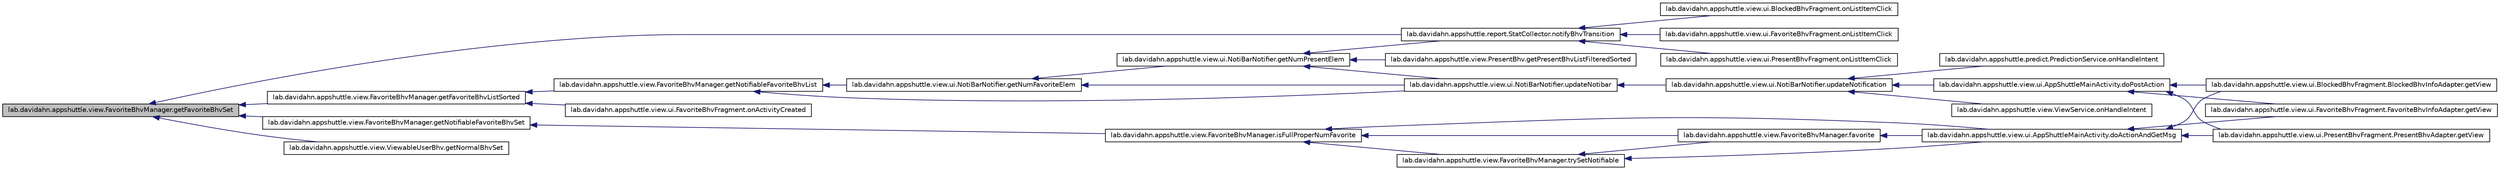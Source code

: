digraph G
{
 // INTERACTIVE_SVG=YES
  edge [fontname="Helvetica",fontsize="10",labelfontname="Helvetica",labelfontsize="10"];
  node [fontname="Helvetica",fontsize="10",shape=record];
  rankdir="LR";
  Node1 [label="lab.davidahn.appshuttle.view.FavoriteBhvManager.getFavoriteBhvSet",height=0.2,width=0.4,color="black", fillcolor="grey75", style="filled" fontcolor="black"];
  Node1 -> Node2 [dir="back",color="midnightblue",fontsize="10",style="solid"];
  Node2 [label="lab.davidahn.appshuttle.report.StatCollector.notifyBhvTransition",height=0.2,width=0.4,color="black", fillcolor="white", style="filled",URL="$classlab_1_1davidahn_1_1appshuttle_1_1report_1_1_stat_collector.html#a5bd75c6d139e4eca7332a424e2d346bc"];
  Node2 -> Node3 [dir="back",color="midnightblue",fontsize="10",style="solid"];
  Node3 [label="lab.davidahn.appshuttle.view.ui.BlockedBhvFragment.onListItemClick",height=0.2,width=0.4,color="black", fillcolor="white", style="filled",URL="$classlab_1_1davidahn_1_1appshuttle_1_1view_1_1ui_1_1_blocked_bhv_fragment.html#a1e667f2329fe439b56161a5e5dd0c562"];
  Node2 -> Node4 [dir="back",color="midnightblue",fontsize="10",style="solid"];
  Node4 [label="lab.davidahn.appshuttle.view.ui.FavoriteBhvFragment.onListItemClick",height=0.2,width=0.4,color="black", fillcolor="white", style="filled",URL="$classlab_1_1davidahn_1_1appshuttle_1_1view_1_1ui_1_1_favorite_bhv_fragment.html#abb791eb9585f7f5b2ae9f1cdaacb2a5a"];
  Node2 -> Node5 [dir="back",color="midnightblue",fontsize="10",style="solid"];
  Node5 [label="lab.davidahn.appshuttle.view.ui.PresentBhvFragment.onListItemClick",height=0.2,width=0.4,color="black", fillcolor="white", style="filled",URL="$classlab_1_1davidahn_1_1appshuttle_1_1view_1_1ui_1_1_present_bhv_fragment.html#acd4463cc478da3595ed8e421df544b4c"];
  Node1 -> Node6 [dir="back",color="midnightblue",fontsize="10",style="solid"];
  Node6 [label="lab.davidahn.appshuttle.view.FavoriteBhvManager.getNotifiableFavoriteBhvSet",height=0.2,width=0.4,color="black", fillcolor="white", style="filled",URL="$classlab_1_1davidahn_1_1appshuttle_1_1view_1_1_favorite_bhv_manager.html#a4d0bdf7148c80391d67ed9c84ec371d6"];
  Node6 -> Node7 [dir="back",color="midnightblue",fontsize="10",style="solid"];
  Node7 [label="lab.davidahn.appshuttle.view.FavoriteBhvManager.isFullProperNumFavorite",height=0.2,width=0.4,color="black", fillcolor="white", style="filled",URL="$classlab_1_1davidahn_1_1appshuttle_1_1view_1_1_favorite_bhv_manager.html#a12715a118022ecb5bd146c5bebcde2fe"];
  Node7 -> Node8 [dir="back",color="midnightblue",fontsize="10",style="solid"];
  Node8 [label="lab.davidahn.appshuttle.view.FavoriteBhvManager.favorite",height=0.2,width=0.4,color="black", fillcolor="white", style="filled",URL="$classlab_1_1davidahn_1_1appshuttle_1_1view_1_1_favorite_bhv_manager.html#a128f59ad36072e3bc9e29ec93eaf1c22"];
  Node8 -> Node9 [dir="back",color="midnightblue",fontsize="10",style="solid"];
  Node9 [label="lab.davidahn.appshuttle.view.ui.AppShuttleMainActivity.doActionAndGetMsg",height=0.2,width=0.4,color="black", fillcolor="white", style="filled",URL="$classlab_1_1davidahn_1_1appshuttle_1_1view_1_1ui_1_1_app_shuttle_main_activity.html#a89208de0a4ba1cb488208b72f9aa33ee"];
  Node9 -> Node10 [dir="back",color="midnightblue",fontsize="10",style="solid"];
  Node10 [label="lab.davidahn.appshuttle.view.ui.BlockedBhvFragment.BlockedBhvInfoAdapter.getView",height=0.2,width=0.4,color="black", fillcolor="white", style="filled",URL="$classlab_1_1davidahn_1_1appshuttle_1_1view_1_1ui_1_1_blocked_bhv_fragment_1_1_blocked_bhv_info_adapter.html#a996a9f405f7d97ee54d0c6f3db25ab24"];
  Node9 -> Node11 [dir="back",color="midnightblue",fontsize="10",style="solid"];
  Node11 [label="lab.davidahn.appshuttle.view.ui.FavoriteBhvFragment.FavoriteBhvInfoAdapter.getView",height=0.2,width=0.4,color="black", fillcolor="white", style="filled",URL="$classlab_1_1davidahn_1_1appshuttle_1_1view_1_1ui_1_1_favorite_bhv_fragment_1_1_favorite_bhv_info_adapter.html#a6db75a41a5dfb45cf50a05d6134bab59"];
  Node9 -> Node12 [dir="back",color="midnightblue",fontsize="10",style="solid"];
  Node12 [label="lab.davidahn.appshuttle.view.ui.PresentBhvFragment.PresentBhvAdapter.getView",height=0.2,width=0.4,color="black", fillcolor="white", style="filled",URL="$classlab_1_1davidahn_1_1appshuttle_1_1view_1_1ui_1_1_present_bhv_fragment_1_1_present_bhv_adapter.html#ad968c6b3d5bd8a90248a62de92b7ac28"];
  Node7 -> Node13 [dir="back",color="midnightblue",fontsize="10",style="solid"];
  Node13 [label="lab.davidahn.appshuttle.view.FavoriteBhvManager.trySetNotifiable",height=0.2,width=0.4,color="black", fillcolor="white", style="filled",URL="$classlab_1_1davidahn_1_1appshuttle_1_1view_1_1_favorite_bhv_manager.html#aa18a30831f7395a608cdedf787292ee6"];
  Node13 -> Node8 [dir="back",color="midnightblue",fontsize="10",style="solid"];
  Node13 -> Node9 [dir="back",color="midnightblue",fontsize="10",style="solid"];
  Node7 -> Node9 [dir="back",color="midnightblue",fontsize="10",style="solid"];
  Node1 -> Node14 [dir="back",color="midnightblue",fontsize="10",style="solid"];
  Node14 [label="lab.davidahn.appshuttle.view.FavoriteBhvManager.getFavoriteBhvListSorted",height=0.2,width=0.4,color="black", fillcolor="white", style="filled",URL="$classlab_1_1davidahn_1_1appshuttle_1_1view_1_1_favorite_bhv_manager.html#aba5d587e43f97309c98ccd9e4fe42ca4"];
  Node14 -> Node15 [dir="back",color="midnightblue",fontsize="10",style="solid"];
  Node15 [label="lab.davidahn.appshuttle.view.FavoriteBhvManager.getNotifiableFavoriteBhvList",height=0.2,width=0.4,color="black", fillcolor="white", style="filled",URL="$classlab_1_1davidahn_1_1appshuttle_1_1view_1_1_favorite_bhv_manager.html#a93308cece9a6a14f27a3866986730e8d"];
  Node15 -> Node16 [dir="back",color="midnightblue",fontsize="10",style="solid"];
  Node16 [label="lab.davidahn.appshuttle.view.ui.NotiBarNotifier.updateNotibar",height=0.2,width=0.4,color="black", fillcolor="white", style="filled",URL="$classlab_1_1davidahn_1_1appshuttle_1_1view_1_1ui_1_1_noti_bar_notifier.html#a708b3a02d0f0a29a7f4f3f47afa7940f"];
  Node16 -> Node17 [dir="back",color="midnightblue",fontsize="10",style="solid"];
  Node17 [label="lab.davidahn.appshuttle.view.ui.NotiBarNotifier.updateNotification",height=0.2,width=0.4,color="black", fillcolor="white", style="filled",URL="$classlab_1_1davidahn_1_1appshuttle_1_1view_1_1ui_1_1_noti_bar_notifier.html#a61fb58e40b6d05f98efe8f34d1077d41"];
  Node17 -> Node18 [dir="back",color="midnightblue",fontsize="10",style="solid"];
  Node18 [label="lab.davidahn.appshuttle.predict.PredictionService.onHandleIntent",height=0.2,width=0.4,color="black", fillcolor="white", style="filled",URL="$classlab_1_1davidahn_1_1appshuttle_1_1predict_1_1_prediction_service.html#a5c9c9728a0447a4edda0e5e9abd7b77b"];
  Node17 -> Node19 [dir="back",color="midnightblue",fontsize="10",style="solid"];
  Node19 [label="lab.davidahn.appshuttle.view.ui.AppShuttleMainActivity.doPostAction",height=0.2,width=0.4,color="black", fillcolor="white", style="filled",URL="$classlab_1_1davidahn_1_1appshuttle_1_1view_1_1ui_1_1_app_shuttle_main_activity.html#ac3c73287e96ee57939e18ef7331bd02a"];
  Node19 -> Node10 [dir="back",color="midnightblue",fontsize="10",style="solid"];
  Node19 -> Node11 [dir="back",color="midnightblue",fontsize="10",style="solid"];
  Node19 -> Node12 [dir="back",color="midnightblue",fontsize="10",style="solid"];
  Node17 -> Node20 [dir="back",color="midnightblue",fontsize="10",style="solid"];
  Node20 [label="lab.davidahn.appshuttle.view.ViewService.onHandleIntent",height=0.2,width=0.4,color="black", fillcolor="white", style="filled",URL="$classlab_1_1davidahn_1_1appshuttle_1_1view_1_1_view_service.html#a30b682e4eebc04cf8ab8c267d601a61d"];
  Node15 -> Node21 [dir="back",color="midnightblue",fontsize="10",style="solid"];
  Node21 [label="lab.davidahn.appshuttle.view.ui.NotiBarNotifier.getNumFavoriteElem",height=0.2,width=0.4,color="black", fillcolor="white", style="filled",URL="$classlab_1_1davidahn_1_1appshuttle_1_1view_1_1ui_1_1_noti_bar_notifier.html#a495beeed0f4480c041ee2e34023ce26b"];
  Node21 -> Node16 [dir="back",color="midnightblue",fontsize="10",style="solid"];
  Node21 -> Node22 [dir="back",color="midnightblue",fontsize="10",style="solid"];
  Node22 [label="lab.davidahn.appshuttle.view.ui.NotiBarNotifier.getNumPresentElem",height=0.2,width=0.4,color="black", fillcolor="white", style="filled",URL="$classlab_1_1davidahn_1_1appshuttle_1_1view_1_1ui_1_1_noti_bar_notifier.html#a8a5436babc39125176f8837ecd9b33b1"];
  Node22 -> Node2 [dir="back",color="midnightblue",fontsize="10",style="solid"];
  Node22 -> Node23 [dir="back",color="midnightblue",fontsize="10",style="solid"];
  Node23 [label="lab.davidahn.appshuttle.view.PresentBhv.getPresentBhvListFilteredSorted",height=0.2,width=0.4,color="black", fillcolor="white", style="filled",URL="$classlab_1_1davidahn_1_1appshuttle_1_1view_1_1_present_bhv.html#ae787746dc64ec3aeab061fe28cfae683"];
  Node22 -> Node16 [dir="back",color="midnightblue",fontsize="10",style="solid"];
  Node14 -> Node24 [dir="back",color="midnightblue",fontsize="10",style="solid"];
  Node24 [label="lab.davidahn.appshuttle.view.ui.FavoriteBhvFragment.onActivityCreated",height=0.2,width=0.4,color="black", fillcolor="white", style="filled",URL="$classlab_1_1davidahn_1_1appshuttle_1_1view_1_1ui_1_1_favorite_bhv_fragment.html#add428cbbddc9804de0ff1d4a3cdbe66f"];
  Node1 -> Node25 [dir="back",color="midnightblue",fontsize="10",style="solid"];
  Node25 [label="lab.davidahn.appshuttle.view.ViewableUserBhv.getNormalBhvSet",height=0.2,width=0.4,color="black", fillcolor="white", style="filled",URL="$classlab_1_1davidahn_1_1appshuttle_1_1view_1_1_viewable_user_bhv.html#af893511f940c257e524bf8d4377f20be"];
}
